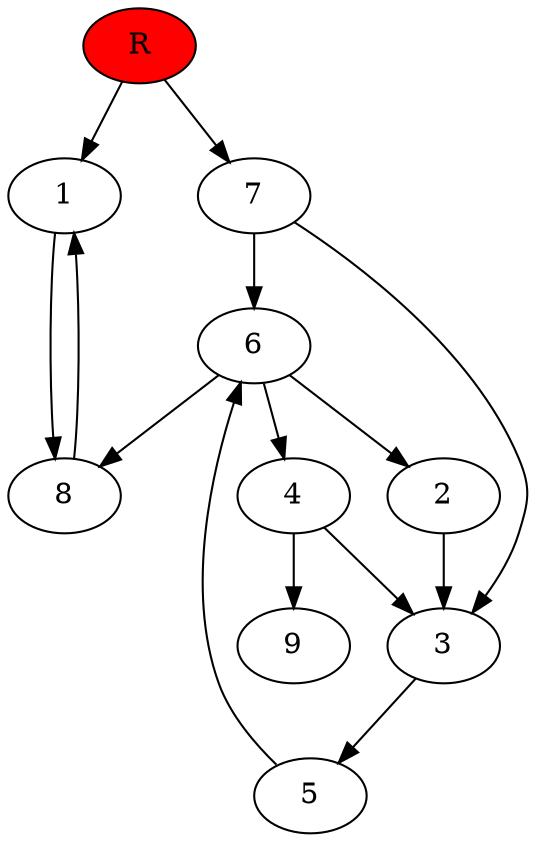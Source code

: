 digraph prb858 {
	1
	2
	3
	4
	5
	6
	7
	8
	R [fillcolor="#ff0000" style=filled]
	1 -> 8
	2 -> 3
	3 -> 5
	4 -> 3
	4 -> 9
	5 -> 6
	6 -> 2
	6 -> 4
	6 -> 8
	7 -> 3
	7 -> 6
	8 -> 1
	R -> 1
	R -> 7
}
